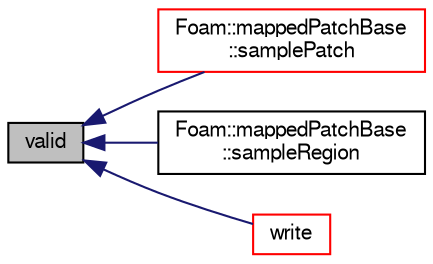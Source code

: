 digraph "valid"
{
  bgcolor="transparent";
  edge [fontname="FreeSans",fontsize="10",labelfontname="FreeSans",labelfontsize="10"];
  node [fontname="FreeSans",fontsize="10",shape=record];
  rankdir="LR";
  Node17 [label="valid",height=0.2,width=0.4,color="black", fillcolor="grey75", style="filled", fontcolor="black"];
  Node17 -> Node18 [dir="back",color="midnightblue",fontsize="10",style="solid",fontname="FreeSans"];
  Node18 [label="Foam::mappedPatchBase\l::samplePatch",height=0.2,width=0.4,color="red",URL="$a25094.html#abeba9683e79bef1963ffd8abdd6aa59f",tooltip="Patch (only if NEARESTPATCHFACE) "];
  Node17 -> Node26 [dir="back",color="midnightblue",fontsize="10",style="solid",fontname="FreeSans"];
  Node26 [label="Foam::mappedPatchBase\l::sampleRegion",height=0.2,width=0.4,color="black",URL="$a25094.html#addbdc95b98f4098c7a88c13c90619f2f",tooltip="Region to sample. "];
  Node17 -> Node27 [dir="back",color="midnightblue",fontsize="10",style="solid",fontname="FreeSans"];
  Node27 [label="write",height=0.2,width=0.4,color="red",URL="$a27118.html#a293fdfec8bdfbd5c3913ab4c9f3454ff",tooltip="Write the data as a dictionary. "];
}
